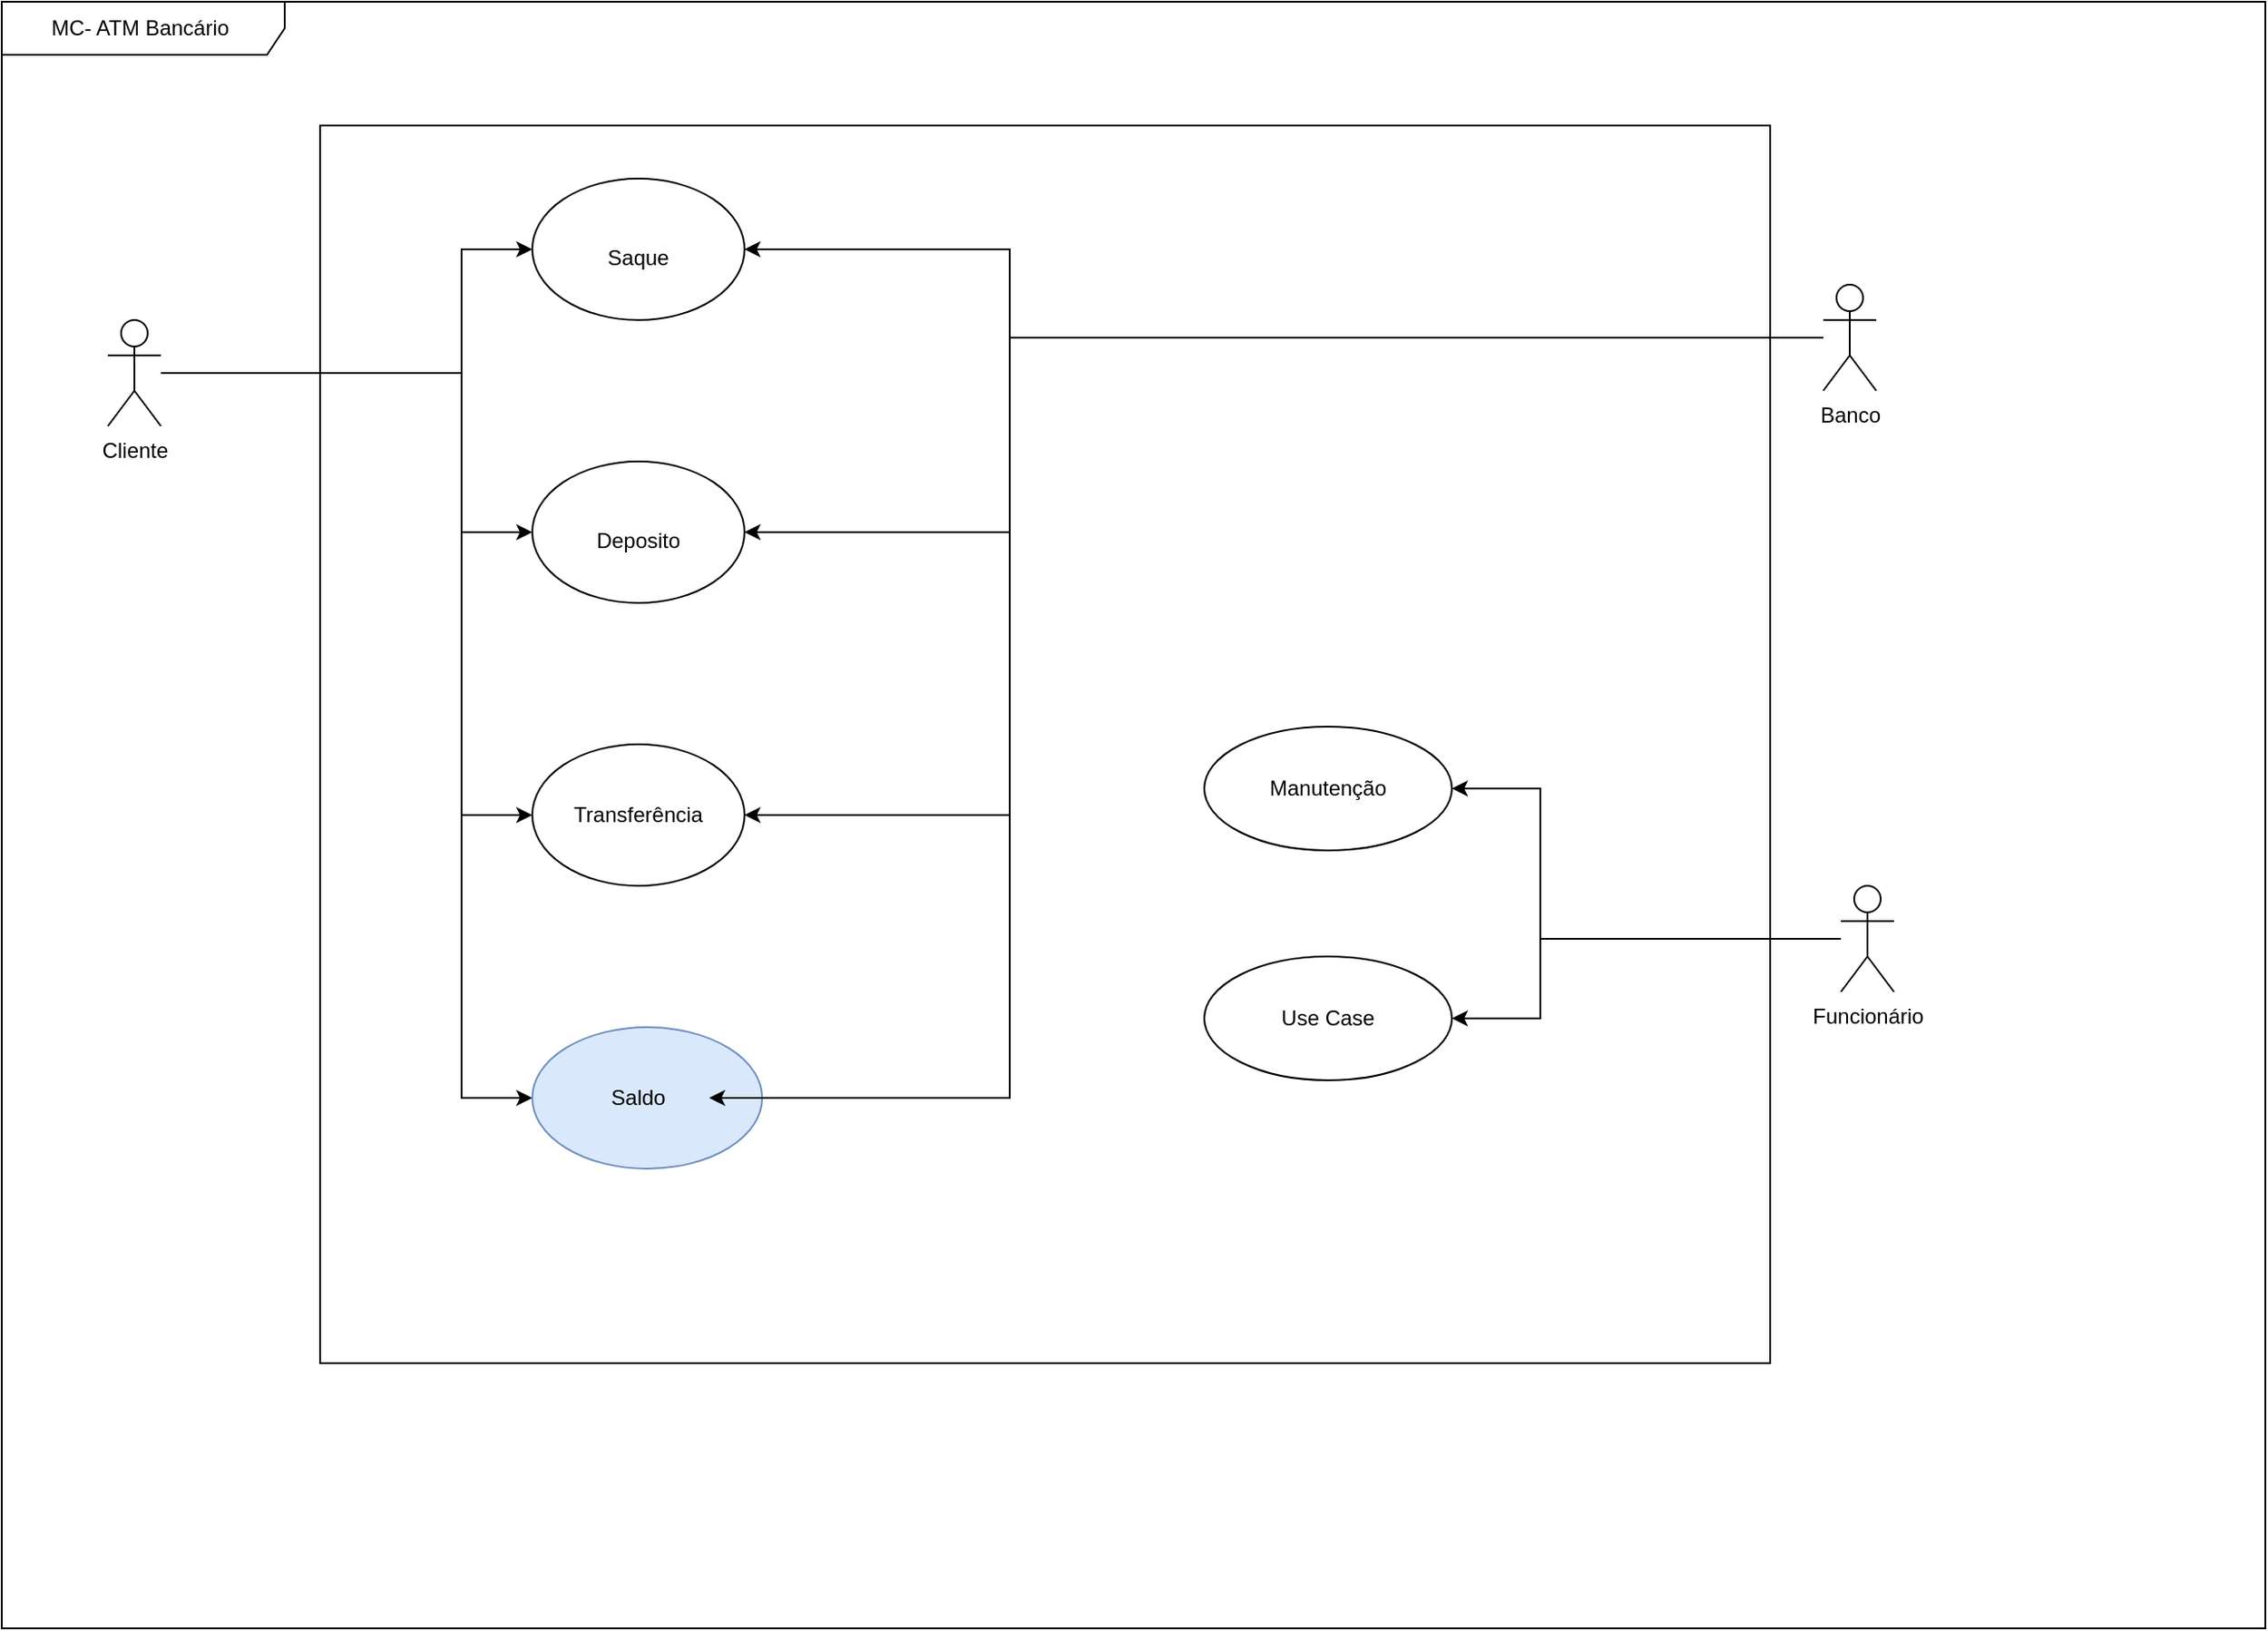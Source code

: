 <mxfile version="13.7.9" type="github">
  <diagram id="3lxpitrI4H_OSX3MgxeZ" name="Page-1">
    <mxGraphModel dx="1613" dy="1063" grid="1" gridSize="10" guides="1" tooltips="1" connect="1" arrows="1" fold="1" page="1" pageScale="1" pageWidth="827" pageHeight="1169" math="0" shadow="0">
      <root>
        <mxCell id="0" />
        <mxCell id="1" parent="0" />
        <mxCell id="06irQFUg_kufGNxPoZZQ-16" value="MC- ATM Bancário&amp;nbsp;" style="shape=umlFrame;whiteSpace=wrap;html=1;width=160;height=30;" vertex="1" parent="1">
          <mxGeometry x="350" y="160" width="1280" height="920" as="geometry" />
        </mxCell>
        <mxCell id="06irQFUg_kufGNxPoZZQ-17" value="" style="html=1;" vertex="1" parent="1">
          <mxGeometry x="530" y="230" width="820" height="700" as="geometry" />
        </mxCell>
        <mxCell id="06irQFUg_kufGNxPoZZQ-18" value="" style="edgeStyle=orthogonalEdgeStyle;rounded=0;orthogonalLoop=1;jettySize=auto;html=1;" edge="1" parent="1" source="06irQFUg_kufGNxPoZZQ-20" target="06irQFUg_kufGNxPoZZQ-21">
          <mxGeometry relative="1" as="geometry">
            <Array as="points">
              <mxPoint x="610" y="370" />
              <mxPoint x="610" y="300" />
            </Array>
          </mxGeometry>
        </mxCell>
        <mxCell id="06irQFUg_kufGNxPoZZQ-41" style="edgeStyle=orthogonalEdgeStyle;rounded=0;orthogonalLoop=1;jettySize=auto;html=1;entryX=0;entryY=0.5;entryDx=0;entryDy=0;" edge="1" parent="1" source="06irQFUg_kufGNxPoZZQ-20" target="06irQFUg_kufGNxPoZZQ-24">
          <mxGeometry relative="1" as="geometry">
            <Array as="points">
              <mxPoint x="610" y="370" />
              <mxPoint x="610" y="460" />
            </Array>
          </mxGeometry>
        </mxCell>
        <mxCell id="06irQFUg_kufGNxPoZZQ-42" style="edgeStyle=orthogonalEdgeStyle;rounded=0;orthogonalLoop=1;jettySize=auto;html=1;entryX=0;entryY=0.5;entryDx=0;entryDy=0;" edge="1" parent="1" source="06irQFUg_kufGNxPoZZQ-20" target="06irQFUg_kufGNxPoZZQ-27">
          <mxGeometry relative="1" as="geometry">
            <Array as="points">
              <mxPoint x="610" y="370" />
              <mxPoint x="610" y="620" />
            </Array>
          </mxGeometry>
        </mxCell>
        <mxCell id="06irQFUg_kufGNxPoZZQ-43" style="edgeStyle=orthogonalEdgeStyle;rounded=0;orthogonalLoop=1;jettySize=auto;html=1;entryX=0;entryY=0.5;entryDx=0;entryDy=0;" edge="1" parent="1" source="06irQFUg_kufGNxPoZZQ-20" target="06irQFUg_kufGNxPoZZQ-29">
          <mxGeometry relative="1" as="geometry">
            <Array as="points">
              <mxPoint x="610" y="370" />
              <mxPoint x="610" y="780" />
            </Array>
          </mxGeometry>
        </mxCell>
        <mxCell id="06irQFUg_kufGNxPoZZQ-20" value="Cliente" style="shape=umlActor;verticalLabelPosition=bottom;verticalAlign=top;html=1;outlineConnect=0;" vertex="1" parent="1">
          <mxGeometry x="410" y="340" width="30" height="60" as="geometry" />
        </mxCell>
        <mxCell id="06irQFUg_kufGNxPoZZQ-21" value="" style="ellipse;whiteSpace=wrap;html=1;verticalAlign=top;" vertex="1" parent="1">
          <mxGeometry x="650" y="260" width="120" height="80" as="geometry" />
        </mxCell>
        <mxCell id="06irQFUg_kufGNxPoZZQ-24" value="" style="ellipse;whiteSpace=wrap;html=1;verticalAlign=top;" vertex="1" parent="1">
          <mxGeometry x="650" y="420" width="120" height="80" as="geometry" />
        </mxCell>
        <mxCell id="06irQFUg_kufGNxPoZZQ-27" value="" style="ellipse;whiteSpace=wrap;html=1;verticalAlign=top;" vertex="1" parent="1">
          <mxGeometry x="650" y="580" width="120" height="80" as="geometry" />
        </mxCell>
        <mxCell id="06irQFUg_kufGNxPoZZQ-29" value="" style="ellipse;whiteSpace=wrap;html=1;verticalAlign=top;fillColor=#dae8fc;strokeColor=#6c8ebf;" vertex="1" parent="1">
          <mxGeometry x="650" y="740" width="130" height="80" as="geometry" />
        </mxCell>
        <mxCell id="06irQFUg_kufGNxPoZZQ-30" value="Saque" style="text;html=1;strokeColor=none;fillColor=none;align=center;verticalAlign=middle;whiteSpace=wrap;rounded=0;" vertex="1" parent="1">
          <mxGeometry x="670" y="290" width="80" height="30" as="geometry" />
        </mxCell>
        <mxCell id="06irQFUg_kufGNxPoZZQ-32" value="Deposito" style="text;html=1;strokeColor=none;fillColor=none;align=center;verticalAlign=middle;whiteSpace=wrap;rounded=0;" vertex="1" parent="1">
          <mxGeometry x="670" y="450" width="80" height="30" as="geometry" />
        </mxCell>
        <mxCell id="06irQFUg_kufGNxPoZZQ-33" value="Transferência" style="text;html=1;strokeColor=none;fillColor=none;align=center;verticalAlign=middle;whiteSpace=wrap;rounded=0;" vertex="1" parent="1">
          <mxGeometry x="670" y="605" width="80" height="30" as="geometry" />
        </mxCell>
        <mxCell id="06irQFUg_kufGNxPoZZQ-34" value="Saldo" style="text;html=1;strokeColor=none;fillColor=none;align=center;verticalAlign=middle;whiteSpace=wrap;rounded=0;" vertex="1" parent="1">
          <mxGeometry x="670" y="765" width="80" height="30" as="geometry" />
        </mxCell>
        <mxCell id="06irQFUg_kufGNxPoZZQ-55" style="edgeStyle=orthogonalEdgeStyle;rounded=0;orthogonalLoop=1;jettySize=auto;html=1;entryX=1;entryY=0.5;entryDx=0;entryDy=0;" edge="1" parent="1" source="06irQFUg_kufGNxPoZZQ-37" target="06irQFUg_kufGNxPoZZQ-49">
          <mxGeometry relative="1" as="geometry">
            <Array as="points">
              <mxPoint x="1395" y="690" />
              <mxPoint x="1220" y="690" />
              <mxPoint x="1220" y="605" />
            </Array>
          </mxGeometry>
        </mxCell>
        <mxCell id="06irQFUg_kufGNxPoZZQ-57" style="edgeStyle=orthogonalEdgeStyle;rounded=0;orthogonalLoop=1;jettySize=auto;html=1;entryX=1;entryY=0.5;entryDx=0;entryDy=0;" edge="1" parent="1" source="06irQFUg_kufGNxPoZZQ-37" target="06irQFUg_kufGNxPoZZQ-50">
          <mxGeometry relative="1" as="geometry">
            <Array as="points">
              <mxPoint x="1220" y="690" />
              <mxPoint x="1220" y="735" />
            </Array>
          </mxGeometry>
        </mxCell>
        <mxCell id="06irQFUg_kufGNxPoZZQ-37" value="Funcionário" style="shape=umlActor;verticalLabelPosition=bottom;verticalAlign=top;html=1;outlineConnect=0;" vertex="1" parent="1">
          <mxGeometry x="1390" y="660" width="30" height="60" as="geometry" />
        </mxCell>
        <mxCell id="06irQFUg_kufGNxPoZZQ-47" style="edgeStyle=orthogonalEdgeStyle;rounded=0;orthogonalLoop=1;jettySize=auto;html=1;entryX=1;entryY=0.5;entryDx=0;entryDy=0;" edge="1" parent="1" source="06irQFUg_kufGNxPoZZQ-39" target="06irQFUg_kufGNxPoZZQ-21">
          <mxGeometry relative="1" as="geometry">
            <Array as="points">
              <mxPoint x="920" y="350" />
              <mxPoint x="920" y="300" />
            </Array>
          </mxGeometry>
        </mxCell>
        <mxCell id="06irQFUg_kufGNxPoZZQ-53" style="edgeStyle=orthogonalEdgeStyle;rounded=0;orthogonalLoop=1;jettySize=auto;html=1;entryX=1;entryY=0.5;entryDx=0;entryDy=0;" edge="1" parent="1" source="06irQFUg_kufGNxPoZZQ-39" target="06irQFUg_kufGNxPoZZQ-27">
          <mxGeometry relative="1" as="geometry">
            <Array as="points">
              <mxPoint x="920" y="350" />
              <mxPoint x="920" y="620" />
            </Array>
          </mxGeometry>
        </mxCell>
        <mxCell id="06irQFUg_kufGNxPoZZQ-54" style="edgeStyle=orthogonalEdgeStyle;rounded=0;orthogonalLoop=1;jettySize=auto;html=1;entryX=1;entryY=0.5;entryDx=0;entryDy=0;" edge="1" parent="1" source="06irQFUg_kufGNxPoZZQ-39" target="06irQFUg_kufGNxPoZZQ-34">
          <mxGeometry relative="1" as="geometry">
            <Array as="points">
              <mxPoint x="920" y="350" />
              <mxPoint x="920" y="780" />
            </Array>
          </mxGeometry>
        </mxCell>
        <mxCell id="06irQFUg_kufGNxPoZZQ-58" style="edgeStyle=orthogonalEdgeStyle;rounded=0;orthogonalLoop=1;jettySize=auto;html=1;entryX=1;entryY=0.5;entryDx=0;entryDy=0;" edge="1" parent="1" source="06irQFUg_kufGNxPoZZQ-39" target="06irQFUg_kufGNxPoZZQ-24">
          <mxGeometry relative="1" as="geometry">
            <Array as="points">
              <mxPoint x="920" y="350" />
              <mxPoint x="920" y="460" />
            </Array>
          </mxGeometry>
        </mxCell>
        <mxCell id="06irQFUg_kufGNxPoZZQ-39" value="Banco" style="shape=umlActor;verticalLabelPosition=bottom;verticalAlign=top;html=1;outlineConnect=0;" vertex="1" parent="1">
          <mxGeometry x="1380" y="320" width="30" height="60" as="geometry" />
        </mxCell>
        <mxCell id="06irQFUg_kufGNxPoZZQ-49" value="Manutenção" style="ellipse;whiteSpace=wrap;html=1;" vertex="1" parent="1">
          <mxGeometry x="1030" y="570" width="140" height="70" as="geometry" />
        </mxCell>
        <mxCell id="06irQFUg_kufGNxPoZZQ-50" value="Use Case" style="ellipse;whiteSpace=wrap;html=1;" vertex="1" parent="1">
          <mxGeometry x="1030" y="700" width="140" height="70" as="geometry" />
        </mxCell>
      </root>
    </mxGraphModel>
  </diagram>
</mxfile>

